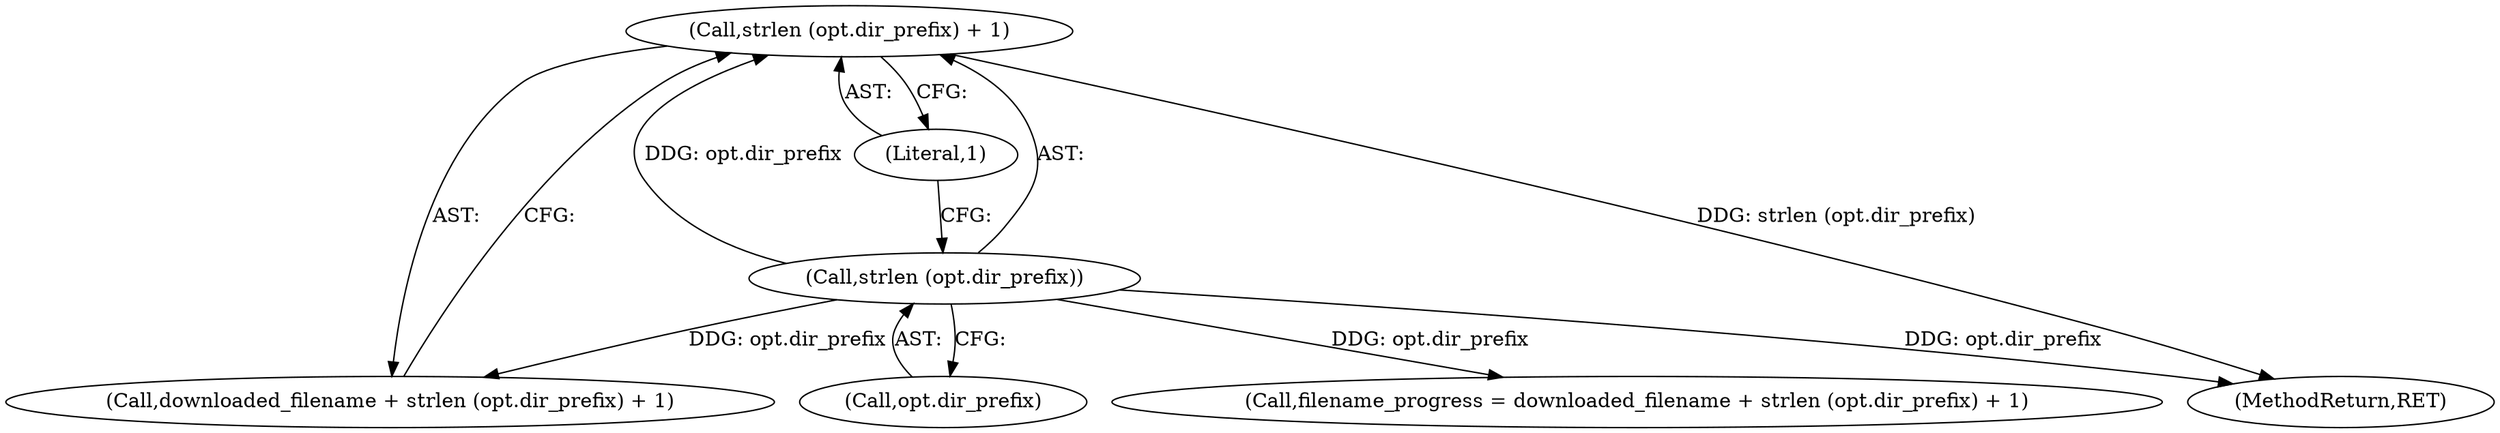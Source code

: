 digraph "0_savannah_ba6b44f6745b14dce414761a8e4b35d31b176bba@API" {
"1000305" [label="(Call,strlen (opt.dir_prefix) + 1)"];
"1000306" [label="(Call,strlen (opt.dir_prefix))"];
"1000305" [label="(Call,strlen (opt.dir_prefix) + 1)"];
"1000301" [label="(Call,filename_progress = downloaded_filename + strlen (opt.dir_prefix) + 1)"];
"1000310" [label="(Literal,1)"];
"1000303" [label="(Call,downloaded_filename + strlen (opt.dir_prefix) + 1)"];
"1000307" [label="(Call,opt.dir_prefix)"];
"1000306" [label="(Call,strlen (opt.dir_prefix))"];
"1000783" [label="(MethodReturn,RET)"];
"1000305" -> "1000303"  [label="AST: "];
"1000305" -> "1000310"  [label="CFG: "];
"1000306" -> "1000305"  [label="AST: "];
"1000310" -> "1000305"  [label="AST: "];
"1000303" -> "1000305"  [label="CFG: "];
"1000305" -> "1000783"  [label="DDG: strlen (opt.dir_prefix)"];
"1000306" -> "1000305"  [label="DDG: opt.dir_prefix"];
"1000306" -> "1000307"  [label="CFG: "];
"1000307" -> "1000306"  [label="AST: "];
"1000310" -> "1000306"  [label="CFG: "];
"1000306" -> "1000783"  [label="DDG: opt.dir_prefix"];
"1000306" -> "1000301"  [label="DDG: opt.dir_prefix"];
"1000306" -> "1000303"  [label="DDG: opt.dir_prefix"];
}
